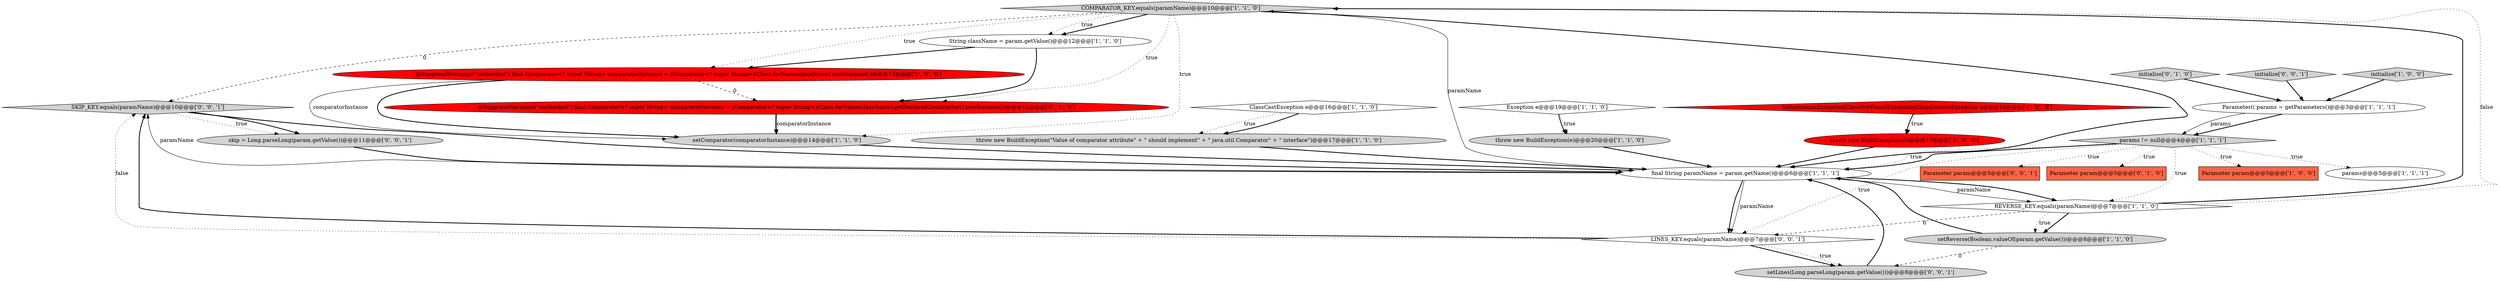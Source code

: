 digraph {
8 [style = filled, label = "COMPARATOR_KEY.equals(paramName)@@@10@@@['1', '1', '0']", fillcolor = lightgray, shape = diamond image = "AAA0AAABBB1BBB"];
21 [style = filled, label = "SKIP_KEY.equals(paramName)@@@10@@@['0', '0', '1']", fillcolor = lightgray, shape = diamond image = "AAA0AAABBB3BBB"];
23 [style = filled, label = "Parameter param@@@5@@@['0', '0', '1']", fillcolor = tomato, shape = box image = "AAA0AAABBB3BBB"];
18 [style = filled, label = "Parameter param@@@5@@@['0', '1', '0']", fillcolor = tomato, shape = box image = "AAA0AAABBB2BBB"];
11 [style = filled, label = "setReverse(Boolean.valueOf(param.getValue()))@@@8@@@['1', '1', '0']", fillcolor = lightgray, shape = ellipse image = "AAA0AAABBB1BBB"];
19 [style = filled, label = "initialize['0', '1', '0']", fillcolor = lightgray, shape = diamond image = "AAA0AAABBB2BBB"];
24 [style = filled, label = "initialize['0', '0', '1']", fillcolor = lightgray, shape = diamond image = "AAA0AAABBB3BBB"];
4 [style = filled, label = "initialize['1', '0', '0']", fillcolor = lightgray, shape = diamond image = "AAA0AAABBB1BBB"];
1 [style = filled, label = "setComparator(comparatorInstance)@@@14@@@['1', '1', '0']", fillcolor = lightgray, shape = ellipse image = "AAA0AAABBB1BBB"];
0 [style = filled, label = "Parameter param@@@5@@@['1', '0', '0']", fillcolor = tomato, shape = box image = "AAA0AAABBB1BBB"];
12 [style = filled, label = "Exception e@@@19@@@['1', '1', '0']", fillcolor = white, shape = diamond image = "AAA0AAABBB1BBB"];
16 [style = filled, label = "params != null@@@4@@@['1', '1', '1']", fillcolor = lightgray, shape = diamond image = "AAA0AAABBB1BBB"];
25 [style = filled, label = "LINES_KEY.equals(paramName)@@@7@@@['0', '0', '1']", fillcolor = white, shape = diamond image = "AAA0AAABBB3BBB"];
17 [style = filled, label = "ClassCastException e@@@16@@@['1', '1', '0']", fillcolor = white, shape = diamond image = "AAA0AAABBB1BBB"];
3 [style = filled, label = "Parameter(( params = getParameters()@@@3@@@['1', '1', '1']", fillcolor = white, shape = ellipse image = "AAA0AAABBB1BBB"];
2 [style = filled, label = "params@@@5@@@['1', '1', '1']", fillcolor = white, shape = ellipse image = "AAA0AAABBB1BBB"];
9 [style = filled, label = "throw new BuildException(e)@@@20@@@['1', '1', '0']", fillcolor = lightgray, shape = ellipse image = "AAA0AAABBB1BBB"];
6 [style = filled, label = "InstantiationException|ClassNotFoundException|IllegalAccessException e@@@16@@@['1', '0', '0']", fillcolor = red, shape = diamond image = "AAA1AAABBB1BBB"];
22 [style = filled, label = "setLines(Long.parseLong(param.getValue()))@@@8@@@['0', '0', '1']", fillcolor = lightgray, shape = ellipse image = "AAA0AAABBB3BBB"];
15 [style = filled, label = "throw new BuildException(e)@@@17@@@['1', '0', '0']", fillcolor = red, shape = ellipse image = "AAA1AAABBB1BBB"];
7 [style = filled, label = "REVERSE_KEY.equals(paramName)@@@7@@@['1', '1', '0']", fillcolor = white, shape = diamond image = "AAA0AAABBB1BBB"];
10 [style = filled, label = "final String paramName = param.getName()@@@6@@@['1', '1', '1']", fillcolor = white, shape = ellipse image = "AAA0AAABBB1BBB"];
13 [style = filled, label = "throw new BuildException(\"Value of comparator attribute\" + \" should implement\" + \" java.util.Comparator\" + \" interface\")@@@17@@@['1', '1', '0']", fillcolor = lightgray, shape = ellipse image = "AAA0AAABBB1BBB"];
20 [style = filled, label = "@SuppressWarnings(\"unchecked\") final Comparator<? super String> comparatorInstance = (Comparator<? super String>)(Class.forName(className).getDeclaredConstructor().newInstance())@@@13@@@['0', '1', '0']", fillcolor = red, shape = ellipse image = "AAA1AAABBB2BBB"];
14 [style = filled, label = "String className = param.getValue()@@@12@@@['1', '1', '0']", fillcolor = white, shape = ellipse image = "AAA0AAABBB1BBB"];
5 [style = filled, label = "@SuppressWarnings(\"unchecked\") final Comparator<? super String> comparatorInstance = (Comparator<? super String>)(Class.forName(className).newInstance())@@@13@@@['1', '0', '0']", fillcolor = red, shape = ellipse image = "AAA1AAABBB1BBB"];
26 [style = filled, label = "skip = Long.parseLong(param.getValue())@@@11@@@['0', '0', '1']", fillcolor = lightgray, shape = ellipse image = "AAA0AAABBB3BBB"];
13->10 [style = bold, label=""];
8->10 [style = bold, label=""];
4->3 [style = bold, label=""];
21->10 [style = bold, label=""];
15->10 [style = bold, label=""];
7->11 [style = bold, label=""];
16->2 [style = dotted, label="true"];
25->22 [style = bold, label=""];
26->10 [style = bold, label=""];
16->10 [style = bold, label=""];
11->22 [style = dashed, label="0"];
8->14 [style = bold, label=""];
5->1 [style = solid, label="comparatorInstance"];
3->16 [style = bold, label=""];
10->25 [style = solid, label="paramName"];
9->10 [style = bold, label=""];
7->8 [style = bold, label=""];
12->9 [style = bold, label=""];
20->1 [style = bold, label=""];
10->7 [style = bold, label=""];
16->10 [style = dotted, label="true"];
16->23 [style = dotted, label="true"];
8->21 [style = dashed, label="0"];
6->15 [style = bold, label=""];
5->20 [style = dashed, label="0"];
20->1 [style = solid, label="comparatorInstance"];
16->7 [style = dotted, label="true"];
8->1 [style = dotted, label="true"];
5->1 [style = bold, label=""];
21->26 [style = bold, label=""];
3->16 [style = solid, label="params"];
10->21 [style = solid, label="paramName"];
25->21 [style = dotted, label="false"];
10->8 [style = solid, label="paramName"];
16->0 [style = dotted, label="true"];
7->11 [style = dotted, label="true"];
21->26 [style = dotted, label="true"];
10->25 [style = bold, label=""];
8->5 [style = dotted, label="true"];
11->10 [style = bold, label=""];
7->8 [style = dotted, label="false"];
8->14 [style = dotted, label="true"];
22->10 [style = bold, label=""];
25->22 [style = dotted, label="true"];
7->25 [style = dashed, label="0"];
17->13 [style = bold, label=""];
8->20 [style = dotted, label="true"];
16->25 [style = dotted, label="true"];
17->13 [style = dotted, label="true"];
1->10 [style = bold, label=""];
12->9 [style = dotted, label="true"];
19->3 [style = bold, label=""];
24->3 [style = bold, label=""];
10->7 [style = solid, label="paramName"];
25->21 [style = bold, label=""];
14->20 [style = bold, label=""];
14->5 [style = bold, label=""];
6->15 [style = dotted, label="true"];
16->18 [style = dotted, label="true"];
}
